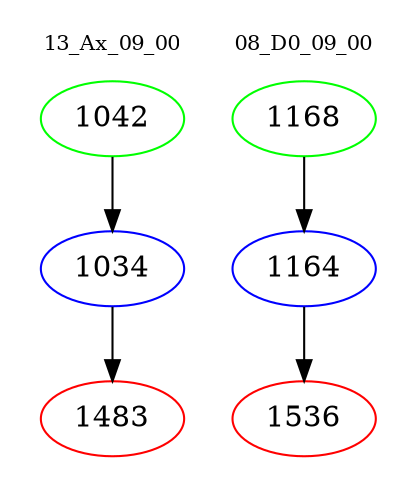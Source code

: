digraph{
subgraph cluster_0 {
color = white
label = "13_Ax_09_00";
fontsize=10;
T0_1042 [label="1042", color="green"]
T0_1042 -> T0_1034 [color="black"]
T0_1034 [label="1034", color="blue"]
T0_1034 -> T0_1483 [color="black"]
T0_1483 [label="1483", color="red"]
}
subgraph cluster_1 {
color = white
label = "08_D0_09_00";
fontsize=10;
T1_1168 [label="1168", color="green"]
T1_1168 -> T1_1164 [color="black"]
T1_1164 [label="1164", color="blue"]
T1_1164 -> T1_1536 [color="black"]
T1_1536 [label="1536", color="red"]
}
}
